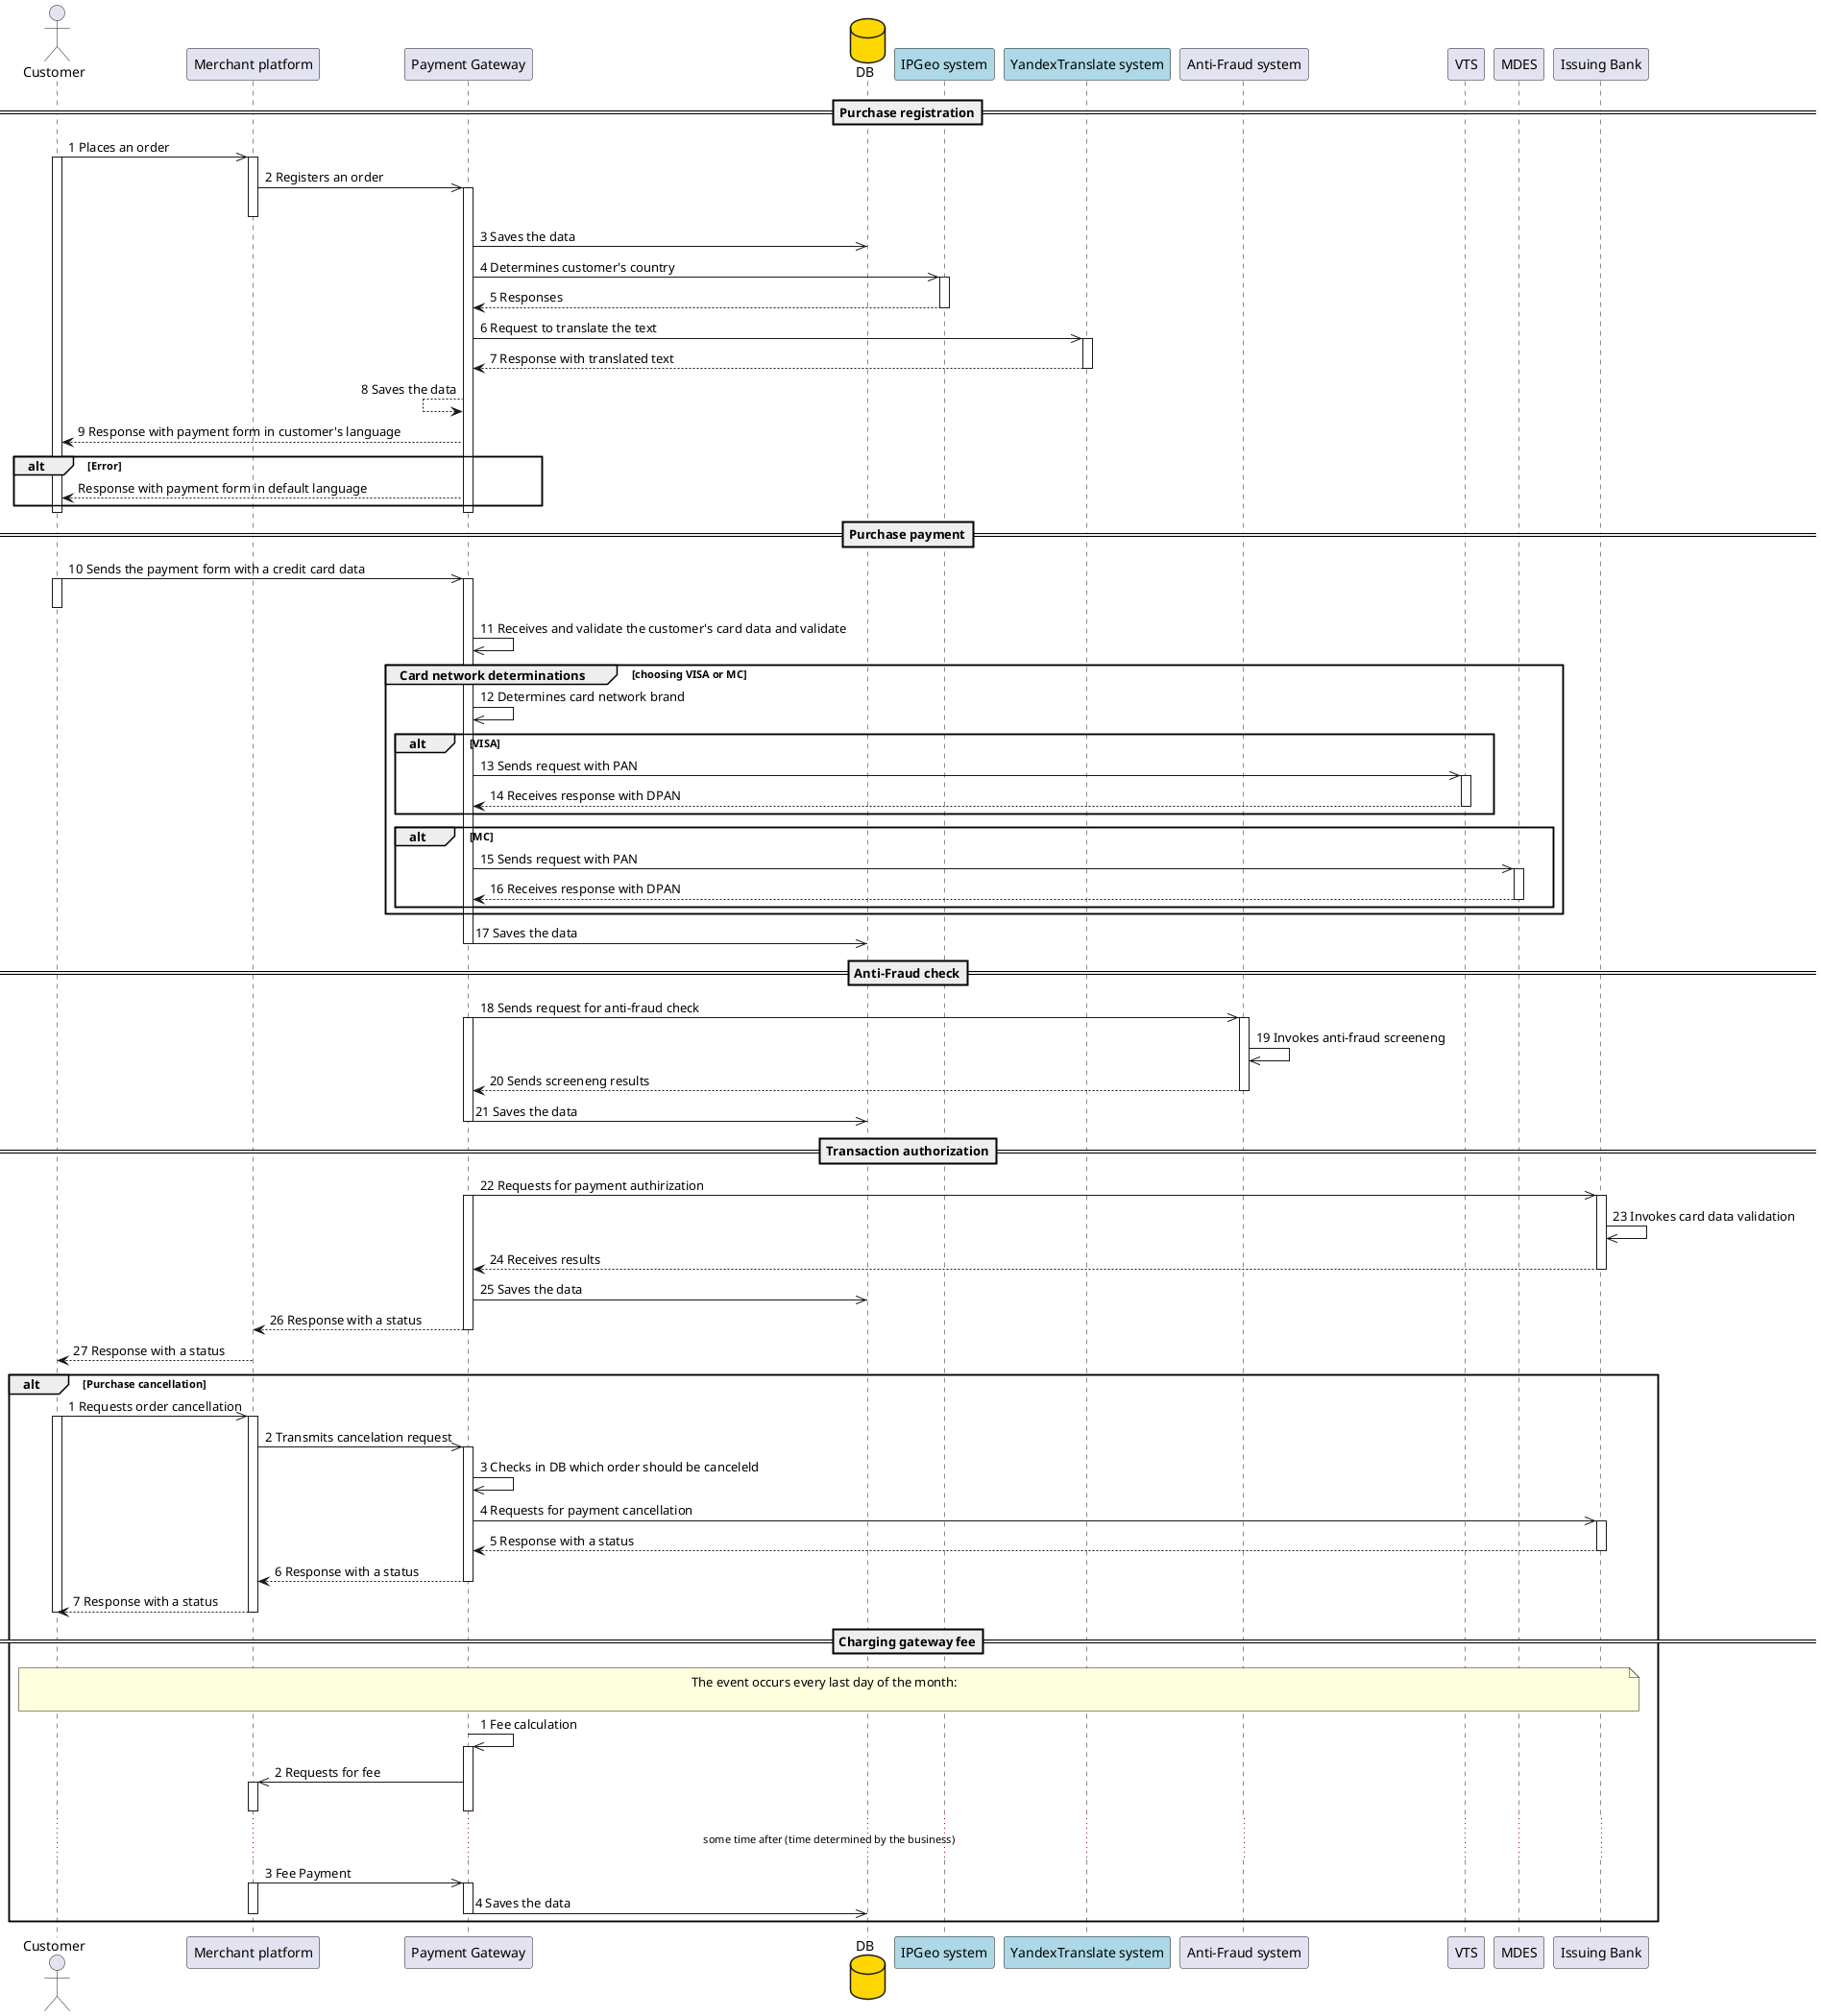 @startuml

actor "Customer" as A
participant "Merchant platform" as B
participant "Payment Gateway" as C
database DB  #gold
participant "IPGeo system" as D #lightblue
participant "YandexTranslate system" as II #lightblue
participant "Anti-Fraud system" as E
participant "VTS" as F
participant "MDES" as G
participant "Issuing Bank" as H

==Purchase registration==
"A" ->> "B": 1 Places an order
Activate B
Activate A
"B" ->> "C": 2 Registers an order
Activate C
Deactivate B
"C" ->> DB: 3 Saves the data
"C" ->> "D": 4 Determines customer's country
Activate D
"C" <-- "D": 5 Responses
Deactivate D

"C" ->> "II": 6 Request to translate the text
Activate II
"C" <-- "II": 7 Response with translated text
Deactivate II
"C" <--  "C": 8 Saves the data
"A" <-- "C": 9 Response with payment form in customer's language
alt Error
"A" <-- "C": Response with payment form in default language
end
Deactivate C
Deactivate A


==Purchase payment==
"A" ->> "C": 10 Sends the payment form with a credit card data
Activate A
Activate C
Deactivate A
"C" ->> "C": 11 Receives and validate the customer's card data and validate
group Card network determinations [choosing VISA or MC]
"C" ->> "C": 12 Determines card network brand
alt VISA
"C" ->> "F":  13 Sends request with PAN
Activate F
"C" <-- "F":  14 Receives response with DPAN
Deactivate F
end
alt MC
"C" ->> "G":  15 Sends request with PAN
Activate G
"C" <-- "G":  16 Receives response with DPAN
Deactivate G
end
end
"C" ->> DB: 17 Saves the data
Deactivate C
Deactivate B


==Anti-Fraud check==
"C" ->> "E": 18 Sends request for anti-fraud check
Activate C
Activate E
"E" ->> "E": 19 Invokes anti-fraud screeneng
"C" <-- "E": 20 Sends screeneng results
Deactivate E
"C" ->> DB: 21 Saves the data
Deactivate C

==Transaction authorization==
"C" ->> "H": 22 Requests for payment authirization
Activate C
Activate H
"H" ->> "H": 23 Invokes card data validation
"C" <-- "H": 24 Receives results
Deactivate H
"C" ->> DB: 25 Saves the data
"B" <-- "C": 26 Response with a status
Deactivate C
"A" <-- "B": 27 Response with a status
Deactivate B
Deactivate A

alt Purchase cancellation
"A" ->> "B": 1 Requests order cancellation
Activate A
Activate B
"B" ->> "C": 2 Transmits cancelation request
Activate C
"C" ->> "C": 3 Checks in DB which order should be canceleld
"C" ->> "H": 4 Requests for payment cancellation
Activate H
"C" <-- "H": 5 Response with a status
Deactivate H
"B" <-- "C": 6 Response with a status
Deactivate C
"A" <-- "B": 7 Response with a status
Deactivate B
Deactivate A


==Charging gateway fee==

note across: The event occurs every last day of the month:\n""""

"C"->>"C": 1 Fee calculation
Activate C
"B" <<-"C": 2 Requests for fee
Activate B

Deactivate B
Deactivate C

...some time after (time determined by the business)...

"B" ->> "C": 3 Fee Payment
Activate C
Activate B
"C" ->> DB: 4 Saves the data
Deactivate C
Deactivate B




end
@enduml

